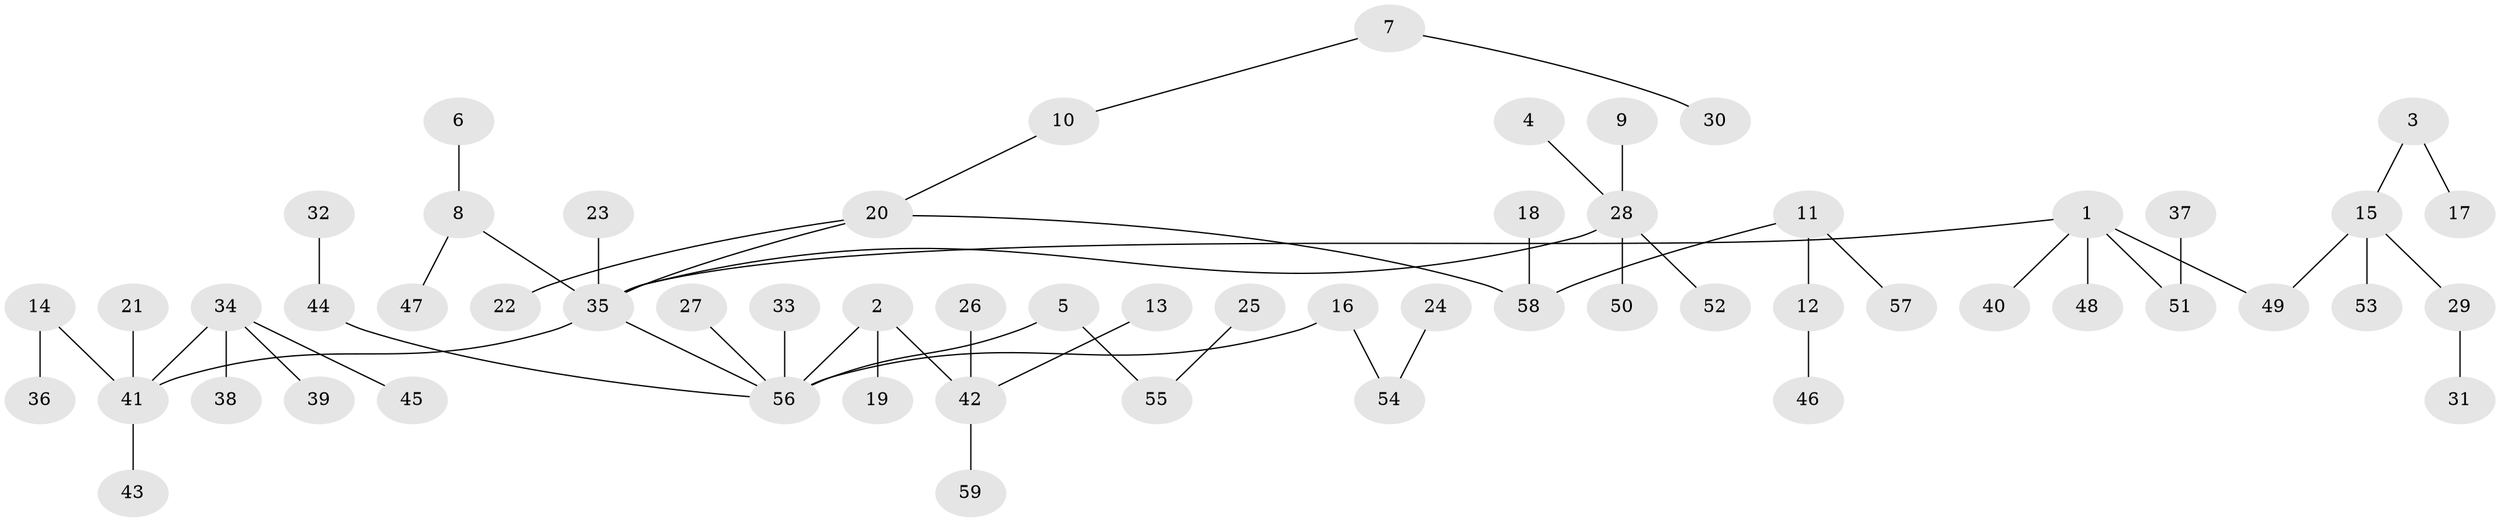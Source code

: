 // original degree distribution, {9: 0.01694915254237288, 4: 0.03389830508474576, 6: 0.025423728813559324, 1: 0.5254237288135594, 3: 0.1016949152542373, 5: 0.025423728813559324, 7: 0.00847457627118644, 2: 0.2627118644067797}
// Generated by graph-tools (version 1.1) at 2025/02/03/09/25 03:02:18]
// undirected, 59 vertices, 58 edges
graph export_dot {
graph [start="1"]
  node [color=gray90,style=filled];
  1;
  2;
  3;
  4;
  5;
  6;
  7;
  8;
  9;
  10;
  11;
  12;
  13;
  14;
  15;
  16;
  17;
  18;
  19;
  20;
  21;
  22;
  23;
  24;
  25;
  26;
  27;
  28;
  29;
  30;
  31;
  32;
  33;
  34;
  35;
  36;
  37;
  38;
  39;
  40;
  41;
  42;
  43;
  44;
  45;
  46;
  47;
  48;
  49;
  50;
  51;
  52;
  53;
  54;
  55;
  56;
  57;
  58;
  59;
  1 -- 35 [weight=1.0];
  1 -- 40 [weight=1.0];
  1 -- 48 [weight=1.0];
  1 -- 49 [weight=1.0];
  1 -- 51 [weight=1.0];
  2 -- 19 [weight=1.0];
  2 -- 42 [weight=1.0];
  2 -- 56 [weight=1.0];
  3 -- 15 [weight=1.0];
  3 -- 17 [weight=1.0];
  4 -- 28 [weight=1.0];
  5 -- 55 [weight=1.0];
  5 -- 56 [weight=1.0];
  6 -- 8 [weight=1.0];
  7 -- 10 [weight=1.0];
  7 -- 30 [weight=1.0];
  8 -- 35 [weight=1.0];
  8 -- 47 [weight=1.0];
  9 -- 28 [weight=1.0];
  10 -- 20 [weight=1.0];
  11 -- 12 [weight=1.0];
  11 -- 57 [weight=1.0];
  11 -- 58 [weight=1.0];
  12 -- 46 [weight=1.0];
  13 -- 42 [weight=1.0];
  14 -- 36 [weight=1.0];
  14 -- 41 [weight=1.0];
  15 -- 29 [weight=1.0];
  15 -- 49 [weight=1.0];
  15 -- 53 [weight=1.0];
  16 -- 54 [weight=1.0];
  16 -- 56 [weight=1.0];
  18 -- 58 [weight=1.0];
  20 -- 22 [weight=1.0];
  20 -- 35 [weight=1.0];
  20 -- 58 [weight=1.0];
  21 -- 41 [weight=1.0];
  23 -- 35 [weight=1.0];
  24 -- 54 [weight=1.0];
  25 -- 55 [weight=1.0];
  26 -- 42 [weight=1.0];
  27 -- 56 [weight=1.0];
  28 -- 35 [weight=1.0];
  28 -- 50 [weight=1.0];
  28 -- 52 [weight=1.0];
  29 -- 31 [weight=1.0];
  32 -- 44 [weight=1.0];
  33 -- 56 [weight=1.0];
  34 -- 38 [weight=1.0];
  34 -- 39 [weight=1.0];
  34 -- 41 [weight=1.0];
  34 -- 45 [weight=1.0];
  35 -- 41 [weight=1.0];
  35 -- 56 [weight=1.0];
  37 -- 51 [weight=1.0];
  41 -- 43 [weight=1.0];
  42 -- 59 [weight=1.0];
  44 -- 56 [weight=1.0];
}

